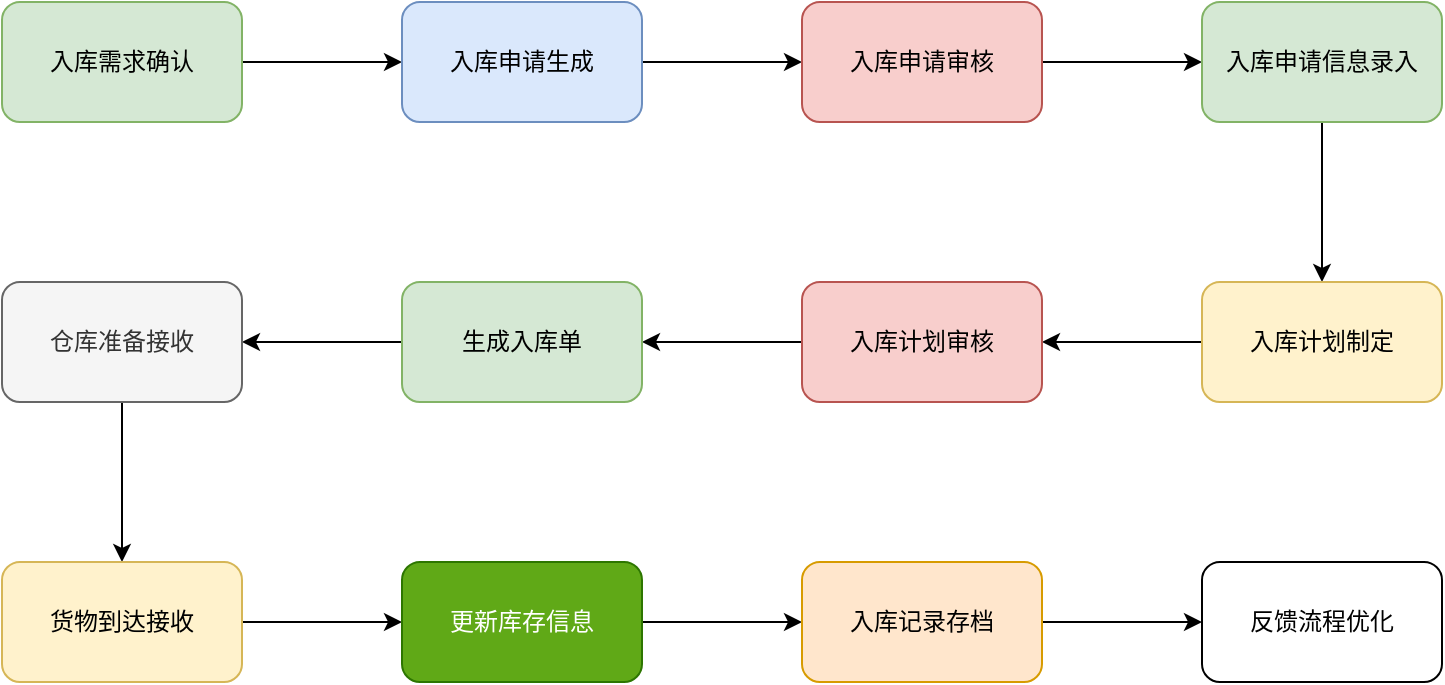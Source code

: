 <mxfile version="24.8.3">
  <diagram name="第 1 页" id="TVWLxqExjhhNq29bku-U">
    <mxGraphModel dx="1434" dy="746" grid="1" gridSize="10" guides="1" tooltips="1" connect="1" arrows="1" fold="1" page="1" pageScale="1" pageWidth="827" pageHeight="1169" math="0" shadow="0">
      <root>
        <mxCell id="0" />
        <mxCell id="1" parent="0" />
        <mxCell id="2jsEqey2itAfHUUxecsS-3" value="" style="edgeStyle=orthogonalEdgeStyle;rounded=0;orthogonalLoop=1;jettySize=auto;html=1;" edge="1" parent="1" source="2jsEqey2itAfHUUxecsS-1" target="2jsEqey2itAfHUUxecsS-2">
          <mxGeometry relative="1" as="geometry" />
        </mxCell>
        <mxCell id="2jsEqey2itAfHUUxecsS-1" value="入库需求确认" style="rounded=1;whiteSpace=wrap;html=1;fillColor=#d5e8d4;strokeColor=#82b366;" vertex="1" parent="1">
          <mxGeometry x="50" y="290" width="120" height="60" as="geometry" />
        </mxCell>
        <mxCell id="2jsEqey2itAfHUUxecsS-7" value="" style="edgeStyle=orthogonalEdgeStyle;rounded=0;orthogonalLoop=1;jettySize=auto;html=1;" edge="1" parent="1" source="2jsEqey2itAfHUUxecsS-2" target="2jsEqey2itAfHUUxecsS-6">
          <mxGeometry relative="1" as="geometry" />
        </mxCell>
        <mxCell id="2jsEqey2itAfHUUxecsS-2" value="入库申请生成" style="rounded=1;whiteSpace=wrap;html=1;fillColor=#dae8fc;strokeColor=#6c8ebf;" vertex="1" parent="1">
          <mxGeometry x="250" y="290" width="120" height="60" as="geometry" />
        </mxCell>
        <mxCell id="2jsEqey2itAfHUUxecsS-9" value="" style="edgeStyle=orthogonalEdgeStyle;rounded=0;orthogonalLoop=1;jettySize=auto;html=1;" edge="1" parent="1" source="2jsEqey2itAfHUUxecsS-6" target="2jsEqey2itAfHUUxecsS-8">
          <mxGeometry relative="1" as="geometry" />
        </mxCell>
        <mxCell id="2jsEqey2itAfHUUxecsS-6" value="入库申请审核" style="rounded=1;whiteSpace=wrap;html=1;fillColor=#f8cecc;strokeColor=#b85450;" vertex="1" parent="1">
          <mxGeometry x="450" y="290" width="120" height="60" as="geometry" />
        </mxCell>
        <mxCell id="2jsEqey2itAfHUUxecsS-11" value="" style="edgeStyle=orthogonalEdgeStyle;rounded=0;orthogonalLoop=1;jettySize=auto;html=1;" edge="1" parent="1" source="2jsEqey2itAfHUUxecsS-8" target="2jsEqey2itAfHUUxecsS-10">
          <mxGeometry relative="1" as="geometry" />
        </mxCell>
        <mxCell id="2jsEqey2itAfHUUxecsS-8" value="入库申请信息录入" style="rounded=1;whiteSpace=wrap;html=1;fillColor=#d5e8d4;strokeColor=#82b366;" vertex="1" parent="1">
          <mxGeometry x="650" y="290" width="120" height="60" as="geometry" />
        </mxCell>
        <mxCell id="2jsEqey2itAfHUUxecsS-13" value="" style="edgeStyle=orthogonalEdgeStyle;rounded=0;orthogonalLoop=1;jettySize=auto;html=1;" edge="1" parent="1" source="2jsEqey2itAfHUUxecsS-10" target="2jsEqey2itAfHUUxecsS-12">
          <mxGeometry relative="1" as="geometry" />
        </mxCell>
        <mxCell id="2jsEqey2itAfHUUxecsS-10" value="入库计划制定" style="rounded=1;whiteSpace=wrap;html=1;fillColor=#fff2cc;strokeColor=#d6b656;" vertex="1" parent="1">
          <mxGeometry x="650" y="430" width="120" height="60" as="geometry" />
        </mxCell>
        <mxCell id="2jsEqey2itAfHUUxecsS-15" value="" style="edgeStyle=orthogonalEdgeStyle;rounded=0;orthogonalLoop=1;jettySize=auto;html=1;" edge="1" parent="1" source="2jsEqey2itAfHUUxecsS-12" target="2jsEqey2itAfHUUxecsS-14">
          <mxGeometry relative="1" as="geometry" />
        </mxCell>
        <mxCell id="2jsEqey2itAfHUUxecsS-12" value="入库计划审核" style="rounded=1;whiteSpace=wrap;html=1;fillColor=#f8cecc;strokeColor=#b85450;" vertex="1" parent="1">
          <mxGeometry x="450" y="430" width="120" height="60" as="geometry" />
        </mxCell>
        <mxCell id="2jsEqey2itAfHUUxecsS-17" value="" style="edgeStyle=orthogonalEdgeStyle;rounded=0;orthogonalLoop=1;jettySize=auto;html=1;" edge="1" parent="1" source="2jsEqey2itAfHUUxecsS-14" target="2jsEqey2itAfHUUxecsS-16">
          <mxGeometry relative="1" as="geometry" />
        </mxCell>
        <mxCell id="2jsEqey2itAfHUUxecsS-14" value="生成入库单" style="rounded=1;whiteSpace=wrap;html=1;fillColor=#d5e8d4;strokeColor=#82b366;" vertex="1" parent="1">
          <mxGeometry x="250" y="430" width="120" height="60" as="geometry" />
        </mxCell>
        <mxCell id="2jsEqey2itAfHUUxecsS-19" value="" style="edgeStyle=orthogonalEdgeStyle;rounded=0;orthogonalLoop=1;jettySize=auto;html=1;" edge="1" parent="1" source="2jsEqey2itAfHUUxecsS-16" target="2jsEqey2itAfHUUxecsS-18">
          <mxGeometry relative="1" as="geometry" />
        </mxCell>
        <mxCell id="2jsEqey2itAfHUUxecsS-16" value="仓库准备接收" style="rounded=1;whiteSpace=wrap;html=1;fillColor=#f5f5f5;strokeColor=#666666;fontColor=#333333;" vertex="1" parent="1">
          <mxGeometry x="50" y="430" width="120" height="60" as="geometry" />
        </mxCell>
        <mxCell id="2jsEqey2itAfHUUxecsS-21" value="" style="edgeStyle=orthogonalEdgeStyle;rounded=0;orthogonalLoop=1;jettySize=auto;html=1;" edge="1" parent="1" source="2jsEqey2itAfHUUxecsS-18" target="2jsEqey2itAfHUUxecsS-20">
          <mxGeometry relative="1" as="geometry" />
        </mxCell>
        <mxCell id="2jsEqey2itAfHUUxecsS-18" value="货物到达接收" style="rounded=1;whiteSpace=wrap;html=1;fillColor=#fff2cc;strokeColor=#d6b656;" vertex="1" parent="1">
          <mxGeometry x="50" y="570" width="120" height="60" as="geometry" />
        </mxCell>
        <mxCell id="2jsEqey2itAfHUUxecsS-23" value="" style="edgeStyle=orthogonalEdgeStyle;rounded=0;orthogonalLoop=1;jettySize=auto;html=1;" edge="1" parent="1" source="2jsEqey2itAfHUUxecsS-20" target="2jsEqey2itAfHUUxecsS-22">
          <mxGeometry relative="1" as="geometry" />
        </mxCell>
        <mxCell id="2jsEqey2itAfHUUxecsS-20" value="更新库存信息" style="rounded=1;whiteSpace=wrap;html=1;fillColor=#60a917;strokeColor=#2D7600;fontColor=#ffffff;" vertex="1" parent="1">
          <mxGeometry x="250" y="570" width="120" height="60" as="geometry" />
        </mxCell>
        <mxCell id="2jsEqey2itAfHUUxecsS-25" value="" style="edgeStyle=orthogonalEdgeStyle;rounded=0;orthogonalLoop=1;jettySize=auto;html=1;" edge="1" parent="1" source="2jsEqey2itAfHUUxecsS-22" target="2jsEqey2itAfHUUxecsS-24">
          <mxGeometry relative="1" as="geometry" />
        </mxCell>
        <mxCell id="2jsEqey2itAfHUUxecsS-22" value="入库记录存档" style="rounded=1;whiteSpace=wrap;html=1;fillColor=#ffe6cc;strokeColor=#d79b00;" vertex="1" parent="1">
          <mxGeometry x="450" y="570" width="120" height="60" as="geometry" />
        </mxCell>
        <mxCell id="2jsEqey2itAfHUUxecsS-24" value="反馈流程优化" style="rounded=1;whiteSpace=wrap;html=1;" vertex="1" parent="1">
          <mxGeometry x="650" y="570" width="120" height="60" as="geometry" />
        </mxCell>
      </root>
    </mxGraphModel>
  </diagram>
</mxfile>
